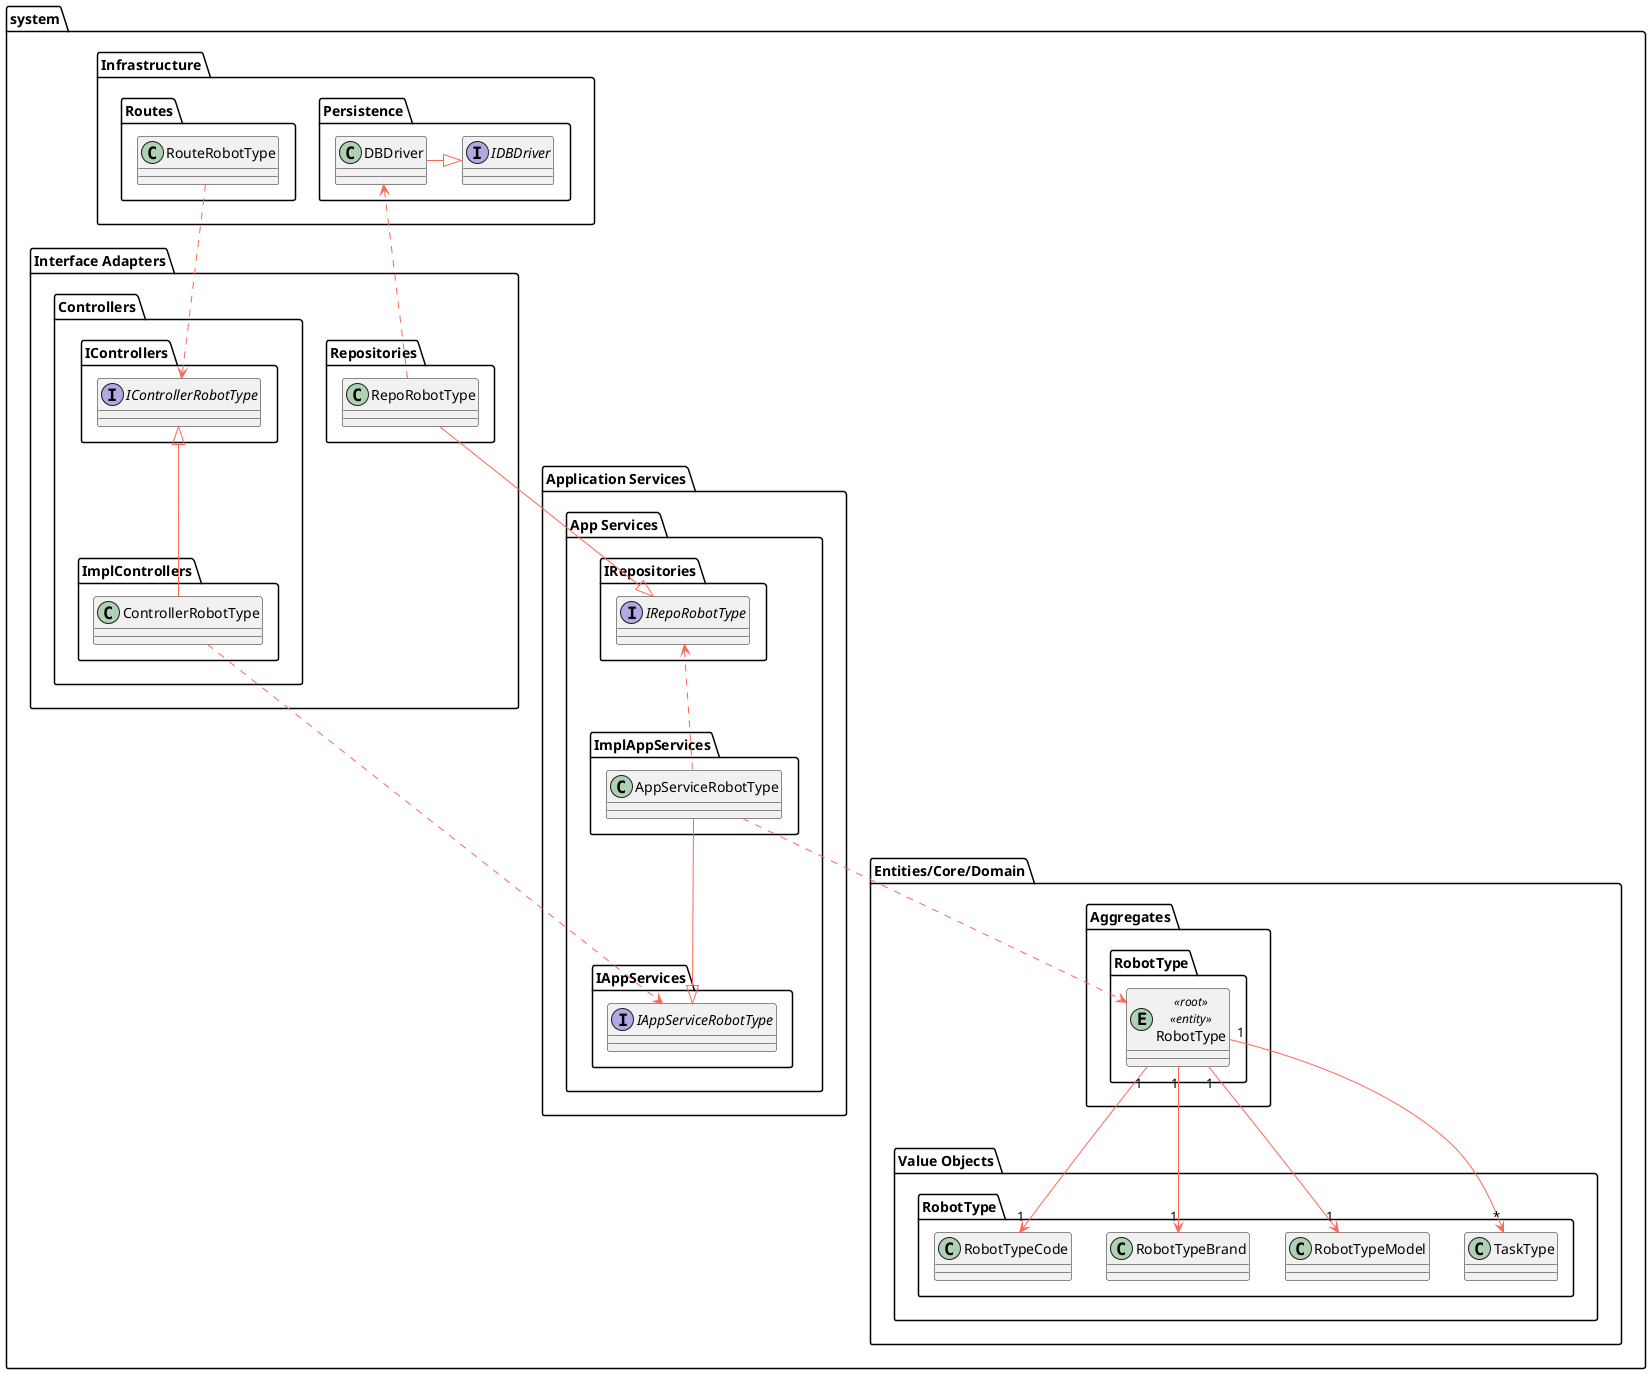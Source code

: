 @startuml

skinparam component {
    FontSize 16
    BackgroundColor<<Apache>> LightCoral
    BorderColor<<Apache>> #FF6655
    FontName Courier
    BorderColor black
    BackgroundColor DeepSkyBlue
    ArrowFontName Impact
    ArrowColor #FF6655
}

package system {
    package "Infrastructure" {
        package "Persistence" {
            interface IDBDriver
            class DBDriver
        }

        package "Routes" {
            class RouteRobotType
        }

        DBDriver -right-|> IDBDriver
    }

    package "Interface Adapters" {
        package "Controllers" {
            package "IControllers" {
                interface IControllerRobotType
            }

            package "ImplControllers" {
                class ControllerRobotType
            }
            ControllerRobotType -up-|> IControllerRobotType
        }

        package "Repositories" {
            class RepoRobotType

        }

        RepoRobotType .up.> DBDriver


        RouteRobotType ..> IControllerRobotType
    }

    package "Application Services" {
        package "App Services" {
            package "IAppServices" {
                interface IAppServiceRobotType
            }

            package "ImplAppServices" {
                class AppServiceRobotType
            }

            AppServiceRobotType --|> IAppServiceRobotType

            package "IRepositories" {
                interface IRepoRobotType

            }

            RepoRobotType --|> IRepoRobotType

        }

        ControllerRobotType ..> IAppServiceRobotType

        AppServiceRobotType .up.> IRepoRobotType

    }

    package "Entities/Core/Domain" {
        package "Aggregates" {


            package "RobotType" as a_building {
                entity RobotType <<root>> <<entity>>
            }
        }



        package "Value Objects" {
            package "RobotType" as vo_building {
                class RobotTypeCode
                class RobotTypeBrand
                class RobotTypeModel
                class TaskType
            }
        }

        RobotType "1" --> "1" RobotTypeCode
        RobotType "1" --> "1" RobotTypeBrand
        RobotType "1" --> "1" RobotTypeModel
        RobotType "1" ---> "*" TaskType

        AppServiceRobotType ..> RobotType

        'package "Services" {
        '}
    }
}

@enduml

